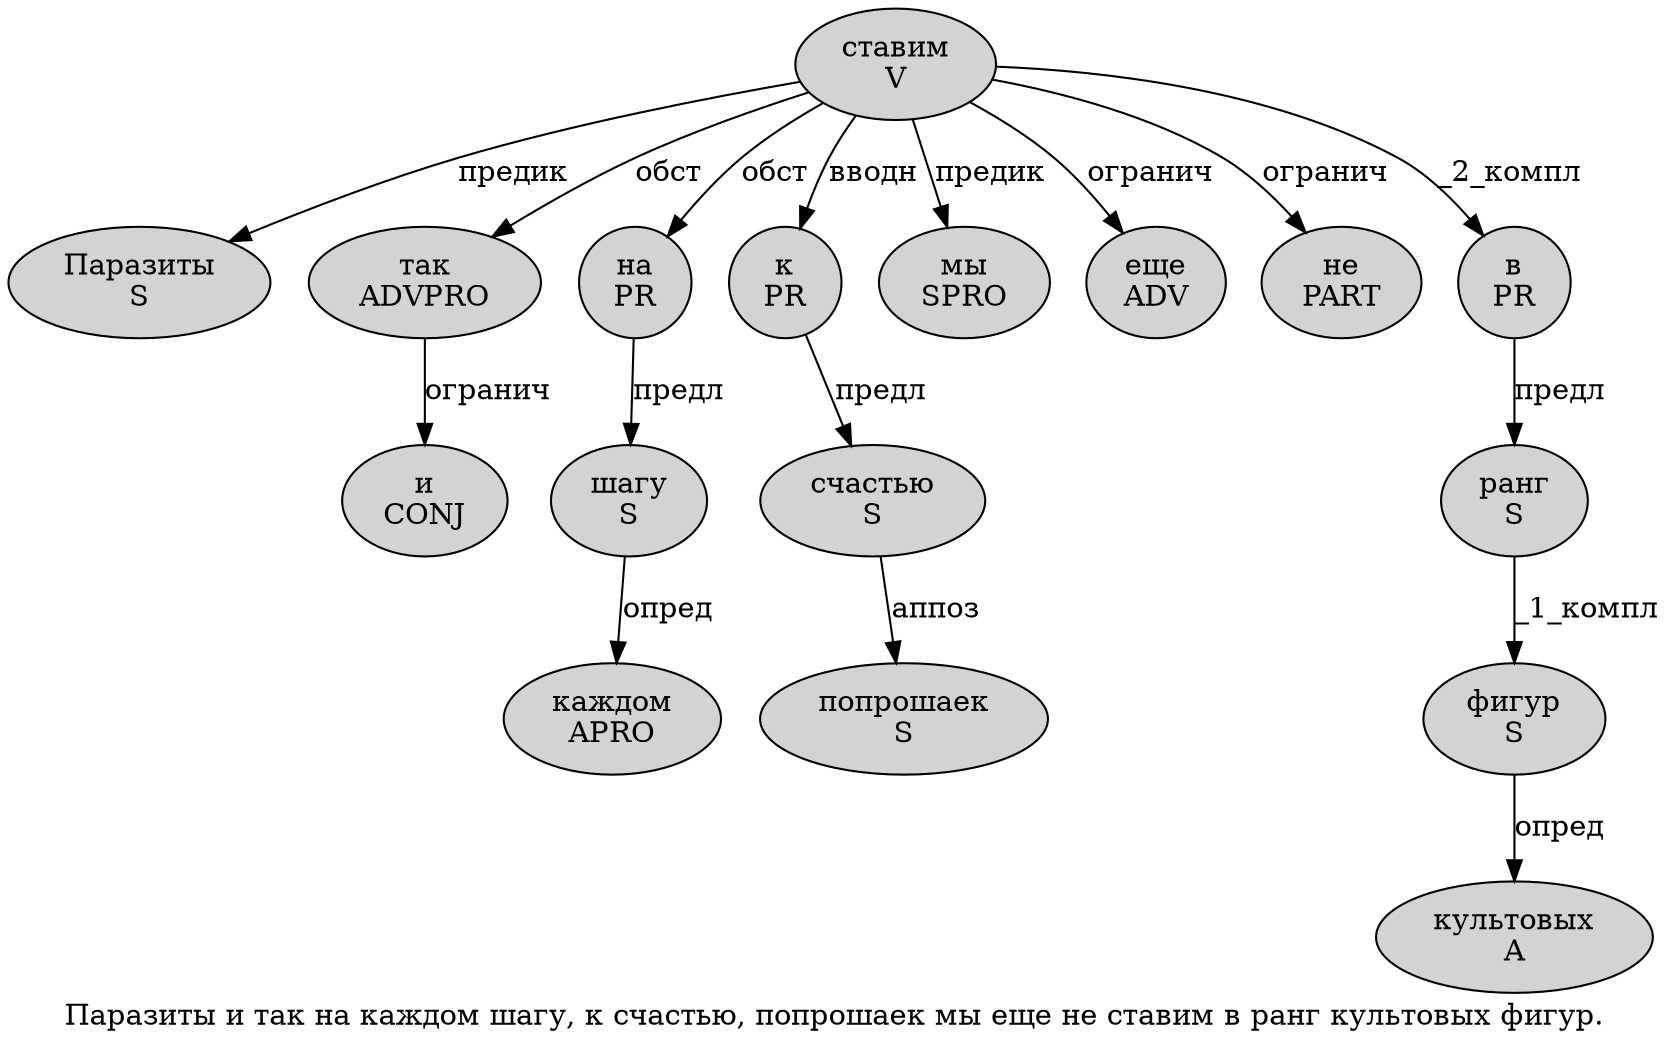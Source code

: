 digraph SENTENCE_3962 {
	graph [label="Паразиты и так на каждом шагу, к счастью, попрошаек мы еще не ставим в ранг культовых фигур."]
	node [style=filled]
		0 [label="Паразиты
S" color="" fillcolor=lightgray penwidth=1 shape=ellipse]
		1 [label="и
CONJ" color="" fillcolor=lightgray penwidth=1 shape=ellipse]
		2 [label="так
ADVPRO" color="" fillcolor=lightgray penwidth=1 shape=ellipse]
		3 [label="на
PR" color="" fillcolor=lightgray penwidth=1 shape=ellipse]
		4 [label="каждом
APRO" color="" fillcolor=lightgray penwidth=1 shape=ellipse]
		5 [label="шагу
S" color="" fillcolor=lightgray penwidth=1 shape=ellipse]
		7 [label="к
PR" color="" fillcolor=lightgray penwidth=1 shape=ellipse]
		8 [label="счастью
S" color="" fillcolor=lightgray penwidth=1 shape=ellipse]
		10 [label="попрошаек
S" color="" fillcolor=lightgray penwidth=1 shape=ellipse]
		11 [label="мы
SPRO" color="" fillcolor=lightgray penwidth=1 shape=ellipse]
		12 [label="еще
ADV" color="" fillcolor=lightgray penwidth=1 shape=ellipse]
		13 [label="не
PART" color="" fillcolor=lightgray penwidth=1 shape=ellipse]
		14 [label="ставим
V" color="" fillcolor=lightgray penwidth=1 shape=ellipse]
		15 [label="в
PR" color="" fillcolor=lightgray penwidth=1 shape=ellipse]
		16 [label="ранг
S" color="" fillcolor=lightgray penwidth=1 shape=ellipse]
		17 [label="культовых
A" color="" fillcolor=lightgray penwidth=1 shape=ellipse]
		18 [label="фигур
S" color="" fillcolor=lightgray penwidth=1 shape=ellipse]
			15 -> 16 [label="предл"]
			2 -> 1 [label="огранич"]
			3 -> 5 [label="предл"]
			16 -> 18 [label="_1_компл"]
			18 -> 17 [label="опред"]
			14 -> 0 [label="предик"]
			14 -> 2 [label="обст"]
			14 -> 3 [label="обст"]
			14 -> 7 [label="вводн"]
			14 -> 11 [label="предик"]
			14 -> 12 [label="огранич"]
			14 -> 13 [label="огранич"]
			14 -> 15 [label="_2_компл"]
			5 -> 4 [label="опред"]
			8 -> 10 [label="аппоз"]
			7 -> 8 [label="предл"]
}